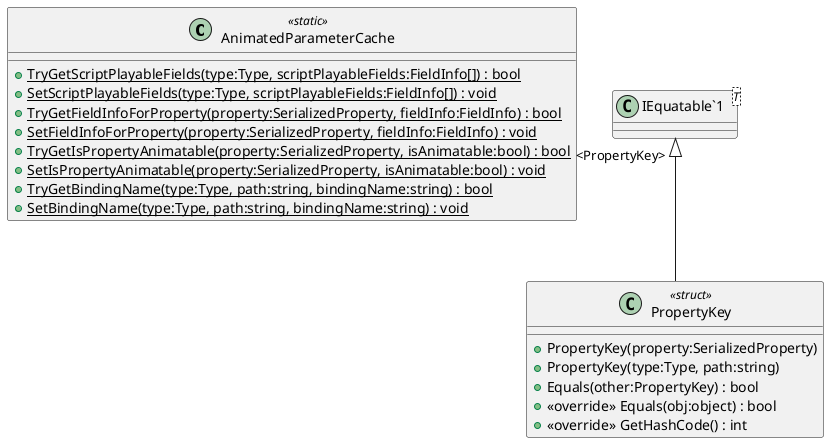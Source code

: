 @startuml
class AnimatedParameterCache <<static>> {
    + {static} TryGetScriptPlayableFields(type:Type, scriptPlayableFields:FieldInfo[]) : bool
    + {static} SetScriptPlayableFields(type:Type, scriptPlayableFields:FieldInfo[]) : void
    + {static} TryGetFieldInfoForProperty(property:SerializedProperty, fieldInfo:FieldInfo) : bool
    + {static} SetFieldInfoForProperty(property:SerializedProperty, fieldInfo:FieldInfo) : void
    + {static} TryGetIsPropertyAnimatable(property:SerializedProperty, isAnimatable:bool) : bool
    + {static} SetIsPropertyAnimatable(property:SerializedProperty, isAnimatable:bool) : void
    + {static} TryGetBindingName(type:Type, path:string, bindingName:string) : bool
    + {static} SetBindingName(type:Type, path:string, bindingName:string) : void
}
class PropertyKey <<struct>> {
    + PropertyKey(property:SerializedProperty)
    + PropertyKey(type:Type, path:string)
    + Equals(other:PropertyKey) : bool
    + <<override>> Equals(obj:object) : bool
    + <<override>> GetHashCode() : int
}
class "IEquatable`1"<T> {
}
"IEquatable`1" "<PropertyKey>" <|-- PropertyKey
@enduml
